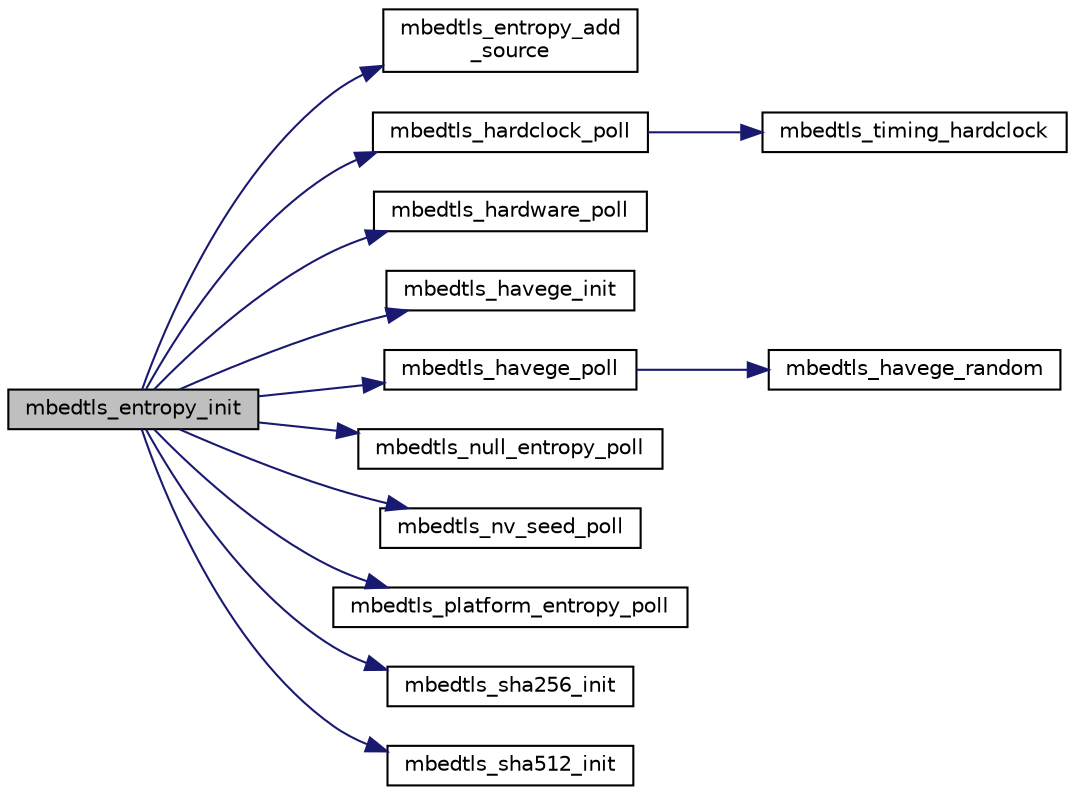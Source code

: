 digraph "mbedtls_entropy_init"
{
 // LATEX_PDF_SIZE
  edge [fontname="Helvetica",fontsize="10",labelfontname="Helvetica",labelfontsize="10"];
  node [fontname="Helvetica",fontsize="10",shape=record];
  rankdir="LR";
  Node1 [label="mbedtls_entropy_init",height=0.2,width=0.4,color="black", fillcolor="grey75", style="filled", fontcolor="black",tooltip="Initialize the context."];
  Node1 -> Node2 [color="midnightblue",fontsize="10",style="solid",fontname="Helvetica"];
  Node2 [label="mbedtls_entropy_add\l_source",height=0.2,width=0.4,color="black", fillcolor="white", style="filled",URL="$d3/d58/entropy_8c.html#ad1bf424d076142e9aeec9e68207f5aaa",tooltip="Adds an entropy source to poll (Thread-safe if MBEDTLS_THREADING_C is enabled)"];
  Node1 -> Node3 [color="midnightblue",fontsize="10",style="solid",fontname="Helvetica"];
  Node3 [label="mbedtls_hardclock_poll",height=0.2,width=0.4,color="black", fillcolor="white", style="filled",URL="$dc/de3/entropy__poll_8c.html#af0a76132aecfd4d8e08d5ac7d16b2869",tooltip="mbedtls_timing_hardclock-based entropy poll callback"];
  Node3 -> Node4 [color="midnightblue",fontsize="10",style="solid",fontname="Helvetica"];
  Node4 [label="mbedtls_timing_hardclock",height=0.2,width=0.4,color="black", fillcolor="white", style="filled",URL="$d3/d62/timing_8c.html#aeec9ae2577ce34ab01f2d213b99d07e1",tooltip="Return the CPU cycle counter value."];
  Node1 -> Node5 [color="midnightblue",fontsize="10",style="solid",fontname="Helvetica"];
  Node5 [label="mbedtls_hardware_poll",height=0.2,width=0.4,color="black", fillcolor="white", style="filled",URL="$d4/d6f/entropy__poll_8h.html#a45ce4792a68304d592fb711bd8f2fc86",tooltip="Entropy poll callback for a hardware source."];
  Node1 -> Node6 [color="midnightblue",fontsize="10",style="solid",fontname="Helvetica"];
  Node6 [label="mbedtls_havege_init",height=0.2,width=0.4,color="black", fillcolor="white", style="filled",URL="$d4/d3f/havege_8c.html#a37279eecf09d4665ae18ad98c7c77f72",tooltip="HAVEGE initialization."];
  Node1 -> Node7 [color="midnightblue",fontsize="10",style="solid",fontname="Helvetica"];
  Node7 [label="mbedtls_havege_poll",height=0.2,width=0.4,color="black", fillcolor="white", style="filled",URL="$dc/de3/entropy__poll_8c.html#a42227519c3f6dbe48113e5b9106eb746",tooltip="HAVEGE based entropy poll callback."];
  Node7 -> Node8 [color="midnightblue",fontsize="10",style="solid",fontname="Helvetica"];
  Node8 [label="mbedtls_havege_random",height=0.2,width=0.4,color="black", fillcolor="white", style="filled",URL="$d4/d3f/havege_8c.html#a6dd2ee6999fe07a6e5b36bca3ba474a4",tooltip="HAVEGE rand function."];
  Node1 -> Node9 [color="midnightblue",fontsize="10",style="solid",fontname="Helvetica"];
  Node9 [label="mbedtls_null_entropy_poll",height=0.2,width=0.4,color="black", fillcolor="white", style="filled",URL="$dc/de3/entropy__poll_8c.html#a7cfc6d09ed04e8eba1ee813f9947a827",tooltip="Entropy poll callback that provides 0 entropy."];
  Node1 -> Node10 [color="midnightblue",fontsize="10",style="solid",fontname="Helvetica"];
  Node10 [label="mbedtls_nv_seed_poll",height=0.2,width=0.4,color="black", fillcolor="white", style="filled",URL="$dc/de3/entropy__poll_8c.html#aec49cfd1c1dbdfde7423a2e3605fca1d",tooltip="Entropy poll callback for a non-volatile seed file."];
  Node1 -> Node11 [color="midnightblue",fontsize="10",style="solid",fontname="Helvetica"];
  Node11 [label="mbedtls_platform_entropy_poll",height=0.2,width=0.4,color="black", fillcolor="white", style="filled",URL="$dc/de3/entropy__poll_8c.html#add93967cb361ce9758800ba5a2017528",tooltip="Platform-specific entropy poll callback."];
  Node1 -> Node12 [color="midnightblue",fontsize="10",style="solid",fontname="Helvetica"];
  Node12 [label="mbedtls_sha256_init",height=0.2,width=0.4,color="black", fillcolor="white", style="filled",URL="$da/d01/sha256_8c.html#a7c7c355490ffac9fb942cab02361932c",tooltip="This function initializes a SHA-256 context."];
  Node1 -> Node13 [color="midnightblue",fontsize="10",style="solid",fontname="Helvetica"];
  Node13 [label="mbedtls_sha512_init",height=0.2,width=0.4,color="black", fillcolor="white", style="filled",URL="$df/dd2/sha512_8c.html#afefd852a76626e45968b79b70642f3bc",tooltip="This function initializes a SHA-512 context."];
}
